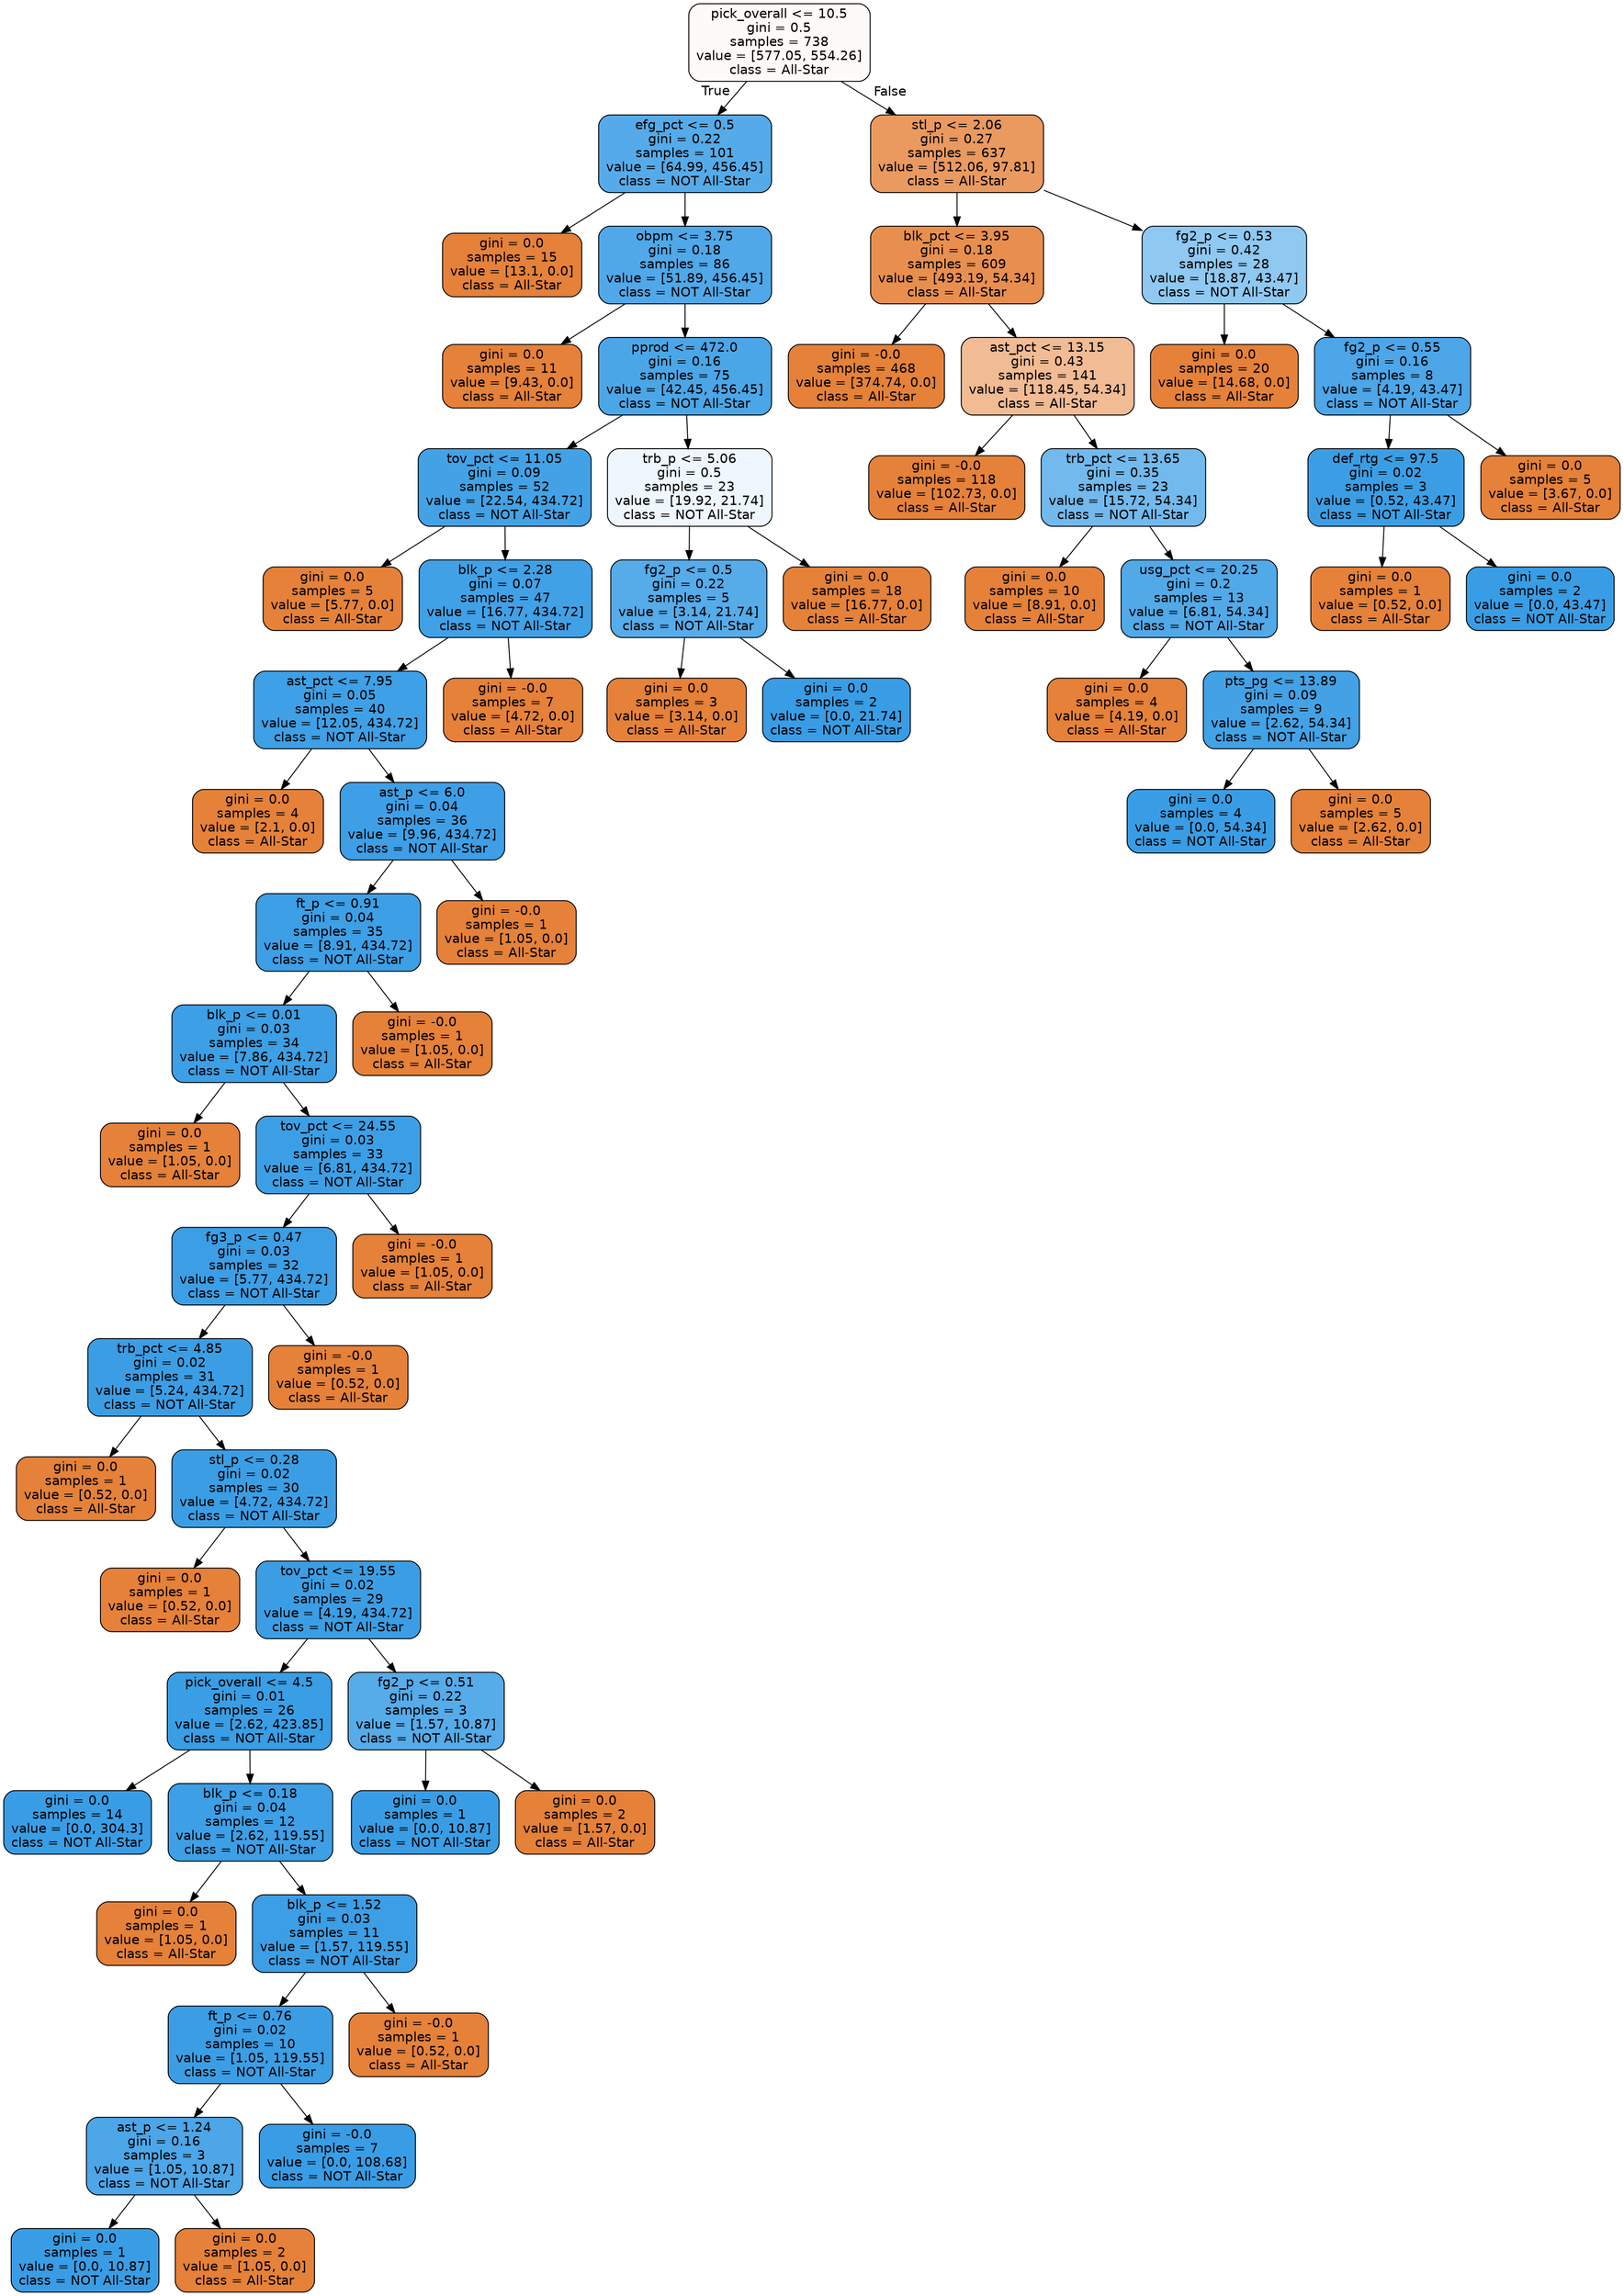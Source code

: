 digraph Tree {
node [shape=box, style="filled, rounded", color="black", fontname=helvetica] ;
edge [fontname=helvetica] ;
0 [label="pick_overall <= 10.5\ngini = 0.5\nsamples = 738\nvalue = [577.05, 554.26]\nclass = All-Star", fillcolor="#fefaf7"] ;
1 [label="efg_pct <= 0.5\ngini = 0.22\nsamples = 101\nvalue = [64.99, 456.45]\nclass = NOT All-Star", fillcolor="#55abe9"] ;
0 -> 1 [labeldistance=2.5, labelangle=45, headlabel="True"] ;
2 [label="gini = 0.0\nsamples = 15\nvalue = [13.1, 0.0]\nclass = All-Star", fillcolor="#e58139"] ;
1 -> 2 ;
3 [label="obpm <= 3.75\ngini = 0.18\nsamples = 86\nvalue = [51.89, 456.45]\nclass = NOT All-Star", fillcolor="#50a8e8"] ;
1 -> 3 ;
4 [label="gini = 0.0\nsamples = 11\nvalue = [9.43, 0.0]\nclass = All-Star", fillcolor="#e58139"] ;
3 -> 4 ;
5 [label="pprod <= 472.0\ngini = 0.16\nsamples = 75\nvalue = [42.45, 456.45]\nclass = NOT All-Star", fillcolor="#4ba6e7"] ;
3 -> 5 ;
6 [label="tov_pct <= 11.05\ngini = 0.09\nsamples = 52\nvalue = [22.54, 434.72]\nclass = NOT All-Star", fillcolor="#43a2e6"] ;
5 -> 6 ;
7 [label="gini = 0.0\nsamples = 5\nvalue = [5.77, 0.0]\nclass = All-Star", fillcolor="#e58139"] ;
6 -> 7 ;
8 [label="blk_p <= 2.28\ngini = 0.07\nsamples = 47\nvalue = [16.77, 434.72]\nclass = NOT All-Star", fillcolor="#41a1e6"] ;
6 -> 8 ;
9 [label="ast_pct <= 7.95\ngini = 0.05\nsamples = 40\nvalue = [12.05, 434.72]\nclass = NOT All-Star", fillcolor="#3ea0e6"] ;
8 -> 9 ;
10 [label="gini = 0.0\nsamples = 4\nvalue = [2.1, 0.0]\nclass = All-Star", fillcolor="#e58139"] ;
9 -> 10 ;
11 [label="ast_p <= 6.0\ngini = 0.04\nsamples = 36\nvalue = [9.96, 434.72]\nclass = NOT All-Star", fillcolor="#3e9fe6"] ;
9 -> 11 ;
12 [label="ft_p <= 0.91\ngini = 0.04\nsamples = 35\nvalue = [8.91, 434.72]\nclass = NOT All-Star", fillcolor="#3d9fe6"] ;
11 -> 12 ;
13 [label="blk_p <= 0.01\ngini = 0.03\nsamples = 34\nvalue = [7.86, 434.72]\nclass = NOT All-Star", fillcolor="#3d9fe5"] ;
12 -> 13 ;
14 [label="gini = 0.0\nsamples = 1\nvalue = [1.05, 0.0]\nclass = All-Star", fillcolor="#e58139"] ;
13 -> 14 ;
15 [label="tov_pct <= 24.55\ngini = 0.03\nsamples = 33\nvalue = [6.81, 434.72]\nclass = NOT All-Star", fillcolor="#3c9fe5"] ;
13 -> 15 ;
16 [label="fg3_p <= 0.47\ngini = 0.03\nsamples = 32\nvalue = [5.77, 434.72]\nclass = NOT All-Star", fillcolor="#3c9ee5"] ;
15 -> 16 ;
17 [label="trb_pct <= 4.85\ngini = 0.02\nsamples = 31\nvalue = [5.24, 434.72]\nclass = NOT All-Star", fillcolor="#3b9ee5"] ;
16 -> 17 ;
18 [label="gini = 0.0\nsamples = 1\nvalue = [0.52, 0.0]\nclass = All-Star", fillcolor="#e58139"] ;
17 -> 18 ;
19 [label="stl_p <= 0.28\ngini = 0.02\nsamples = 30\nvalue = [4.72, 434.72]\nclass = NOT All-Star", fillcolor="#3b9ee5"] ;
17 -> 19 ;
20 [label="gini = 0.0\nsamples = 1\nvalue = [0.52, 0.0]\nclass = All-Star", fillcolor="#e58139"] ;
19 -> 20 ;
21 [label="tov_pct <= 19.55\ngini = 0.02\nsamples = 29\nvalue = [4.19, 434.72]\nclass = NOT All-Star", fillcolor="#3b9ee5"] ;
19 -> 21 ;
22 [label="pick_overall <= 4.5\ngini = 0.01\nsamples = 26\nvalue = [2.62, 423.85]\nclass = NOT All-Star", fillcolor="#3a9ee5"] ;
21 -> 22 ;
23 [label="gini = 0.0\nsamples = 14\nvalue = [0.0, 304.3]\nclass = NOT All-Star", fillcolor="#399de5"] ;
22 -> 23 ;
24 [label="blk_p <= 0.18\ngini = 0.04\nsamples = 12\nvalue = [2.62, 119.55]\nclass = NOT All-Star", fillcolor="#3d9fe6"] ;
22 -> 24 ;
25 [label="gini = 0.0\nsamples = 1\nvalue = [1.05, 0.0]\nclass = All-Star", fillcolor="#e58139"] ;
24 -> 25 ;
26 [label="blk_p <= 1.52\ngini = 0.03\nsamples = 11\nvalue = [1.57, 119.55]\nclass = NOT All-Star", fillcolor="#3c9ee5"] ;
24 -> 26 ;
27 [label="ft_p <= 0.76\ngini = 0.02\nsamples = 10\nvalue = [1.05, 119.55]\nclass = NOT All-Star", fillcolor="#3b9ee5"] ;
26 -> 27 ;
28 [label="ast_p <= 1.24\ngini = 0.16\nsamples = 3\nvalue = [1.05, 10.87]\nclass = NOT All-Star", fillcolor="#4ca6e8"] ;
27 -> 28 ;
29 [label="gini = 0.0\nsamples = 1\nvalue = [0.0, 10.87]\nclass = NOT All-Star", fillcolor="#399de5"] ;
28 -> 29 ;
30 [label="gini = 0.0\nsamples = 2\nvalue = [1.05, 0.0]\nclass = All-Star", fillcolor="#e58139"] ;
28 -> 30 ;
31 [label="gini = -0.0\nsamples = 7\nvalue = [0.0, 108.68]\nclass = NOT All-Star", fillcolor="#399de5"] ;
27 -> 31 ;
32 [label="gini = -0.0\nsamples = 1\nvalue = [0.52, 0.0]\nclass = All-Star", fillcolor="#e58139"] ;
26 -> 32 ;
33 [label="fg2_p <= 0.51\ngini = 0.22\nsamples = 3\nvalue = [1.57, 10.87]\nclass = NOT All-Star", fillcolor="#56abe9"] ;
21 -> 33 ;
34 [label="gini = 0.0\nsamples = 1\nvalue = [0.0, 10.87]\nclass = NOT All-Star", fillcolor="#399de5"] ;
33 -> 34 ;
35 [label="gini = 0.0\nsamples = 2\nvalue = [1.57, 0.0]\nclass = All-Star", fillcolor="#e58139"] ;
33 -> 35 ;
36 [label="gini = -0.0\nsamples = 1\nvalue = [0.52, 0.0]\nclass = All-Star", fillcolor="#e58139"] ;
16 -> 36 ;
37 [label="gini = -0.0\nsamples = 1\nvalue = [1.05, 0.0]\nclass = All-Star", fillcolor="#e58139"] ;
15 -> 37 ;
38 [label="gini = -0.0\nsamples = 1\nvalue = [1.05, 0.0]\nclass = All-Star", fillcolor="#e58139"] ;
12 -> 38 ;
39 [label="gini = -0.0\nsamples = 1\nvalue = [1.05, 0.0]\nclass = All-Star", fillcolor="#e58139"] ;
11 -> 39 ;
40 [label="gini = -0.0\nsamples = 7\nvalue = [4.72, 0.0]\nclass = All-Star", fillcolor="#e58139"] ;
8 -> 40 ;
41 [label="trb_p <= 5.06\ngini = 0.5\nsamples = 23\nvalue = [19.92, 21.74]\nclass = NOT All-Star", fillcolor="#eef7fd"] ;
5 -> 41 ;
42 [label="fg2_p <= 0.5\ngini = 0.22\nsamples = 5\nvalue = [3.14, 21.74]\nclass = NOT All-Star", fillcolor="#56abe9"] ;
41 -> 42 ;
43 [label="gini = 0.0\nsamples = 3\nvalue = [3.14, 0.0]\nclass = All-Star", fillcolor="#e58139"] ;
42 -> 43 ;
44 [label="gini = 0.0\nsamples = 2\nvalue = [0.0, 21.74]\nclass = NOT All-Star", fillcolor="#399de5"] ;
42 -> 44 ;
45 [label="gini = 0.0\nsamples = 18\nvalue = [16.77, 0.0]\nclass = All-Star", fillcolor="#e58139"] ;
41 -> 45 ;
46 [label="stl_p <= 2.06\ngini = 0.27\nsamples = 637\nvalue = [512.06, 97.81]\nclass = All-Star", fillcolor="#ea995f"] ;
0 -> 46 [labeldistance=2.5, labelangle=-45, headlabel="False"] ;
47 [label="blk_pct <= 3.95\ngini = 0.18\nsamples = 609\nvalue = [493.19, 54.34]\nclass = All-Star", fillcolor="#e88f4f"] ;
46 -> 47 ;
48 [label="gini = -0.0\nsamples = 468\nvalue = [374.74, 0.0]\nclass = All-Star", fillcolor="#e58139"] ;
47 -> 48 ;
49 [label="ast_pct <= 13.15\ngini = 0.43\nsamples = 141\nvalue = [118.45, 54.34]\nclass = All-Star", fillcolor="#f1bb94"] ;
47 -> 49 ;
50 [label="gini = -0.0\nsamples = 118\nvalue = [102.73, 0.0]\nclass = All-Star", fillcolor="#e58139"] ;
49 -> 50 ;
51 [label="trb_pct <= 13.65\ngini = 0.35\nsamples = 23\nvalue = [15.72, 54.34]\nclass = NOT All-Star", fillcolor="#72b9ed"] ;
49 -> 51 ;
52 [label="gini = 0.0\nsamples = 10\nvalue = [8.91, 0.0]\nclass = All-Star", fillcolor="#e58139"] ;
51 -> 52 ;
53 [label="usg_pct <= 20.25\ngini = 0.2\nsamples = 13\nvalue = [6.81, 54.34]\nclass = NOT All-Star", fillcolor="#52a9e8"] ;
51 -> 53 ;
54 [label="gini = 0.0\nsamples = 4\nvalue = [4.19, 0.0]\nclass = All-Star", fillcolor="#e58139"] ;
53 -> 54 ;
55 [label="pts_pg <= 13.89\ngini = 0.09\nsamples = 9\nvalue = [2.62, 54.34]\nclass = NOT All-Star", fillcolor="#43a2e6"] ;
53 -> 55 ;
56 [label="gini = 0.0\nsamples = 4\nvalue = [0.0, 54.34]\nclass = NOT All-Star", fillcolor="#399de5"] ;
55 -> 56 ;
57 [label="gini = 0.0\nsamples = 5\nvalue = [2.62, 0.0]\nclass = All-Star", fillcolor="#e58139"] ;
55 -> 57 ;
58 [label="fg2_p <= 0.53\ngini = 0.42\nsamples = 28\nvalue = [18.87, 43.47]\nclass = NOT All-Star", fillcolor="#8fc8f0"] ;
46 -> 58 ;
59 [label="gini = 0.0\nsamples = 20\nvalue = [14.68, 0.0]\nclass = All-Star", fillcolor="#e58139"] ;
58 -> 59 ;
60 [label="fg2_p <= 0.55\ngini = 0.16\nsamples = 8\nvalue = [4.19, 43.47]\nclass = NOT All-Star", fillcolor="#4ca6e8"] ;
58 -> 60 ;
61 [label="def_rtg <= 97.5\ngini = 0.02\nsamples = 3\nvalue = [0.52, 43.47]\nclass = NOT All-Star", fillcolor="#3b9ee5"] ;
60 -> 61 ;
62 [label="gini = 0.0\nsamples = 1\nvalue = [0.52, 0.0]\nclass = All-Star", fillcolor="#e58139"] ;
61 -> 62 ;
63 [label="gini = 0.0\nsamples = 2\nvalue = [0.0, 43.47]\nclass = NOT All-Star", fillcolor="#399de5"] ;
61 -> 63 ;
64 [label="gini = 0.0\nsamples = 5\nvalue = [3.67, 0.0]\nclass = All-Star", fillcolor="#e58139"] ;
60 -> 64 ;
}